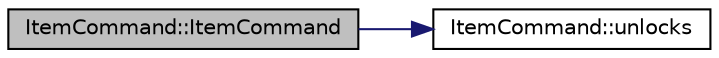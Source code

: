 digraph G
{
  edge [fontname="Helvetica",fontsize="10",labelfontname="Helvetica",labelfontsize="10"];
  node [fontname="Helvetica",fontsize="10",shape=record];
  rankdir="LR";
  Node1 [label="ItemCommand::ItemCommand",height=0.2,width=0.4,color="black", fillcolor="grey75", style="filled" fontcolor="black"];
  Node1 -> Node2 [color="midnightblue",fontsize="10",style="solid",fontname="Helvetica"];
  Node2 [label="ItemCommand::unlocks",height=0.2,width=0.4,color="black", fillcolor="white", style="filled",URL="$class_item_command.html#a74c82a6f88120d2ccaa6fbba4353fe17"];
}
